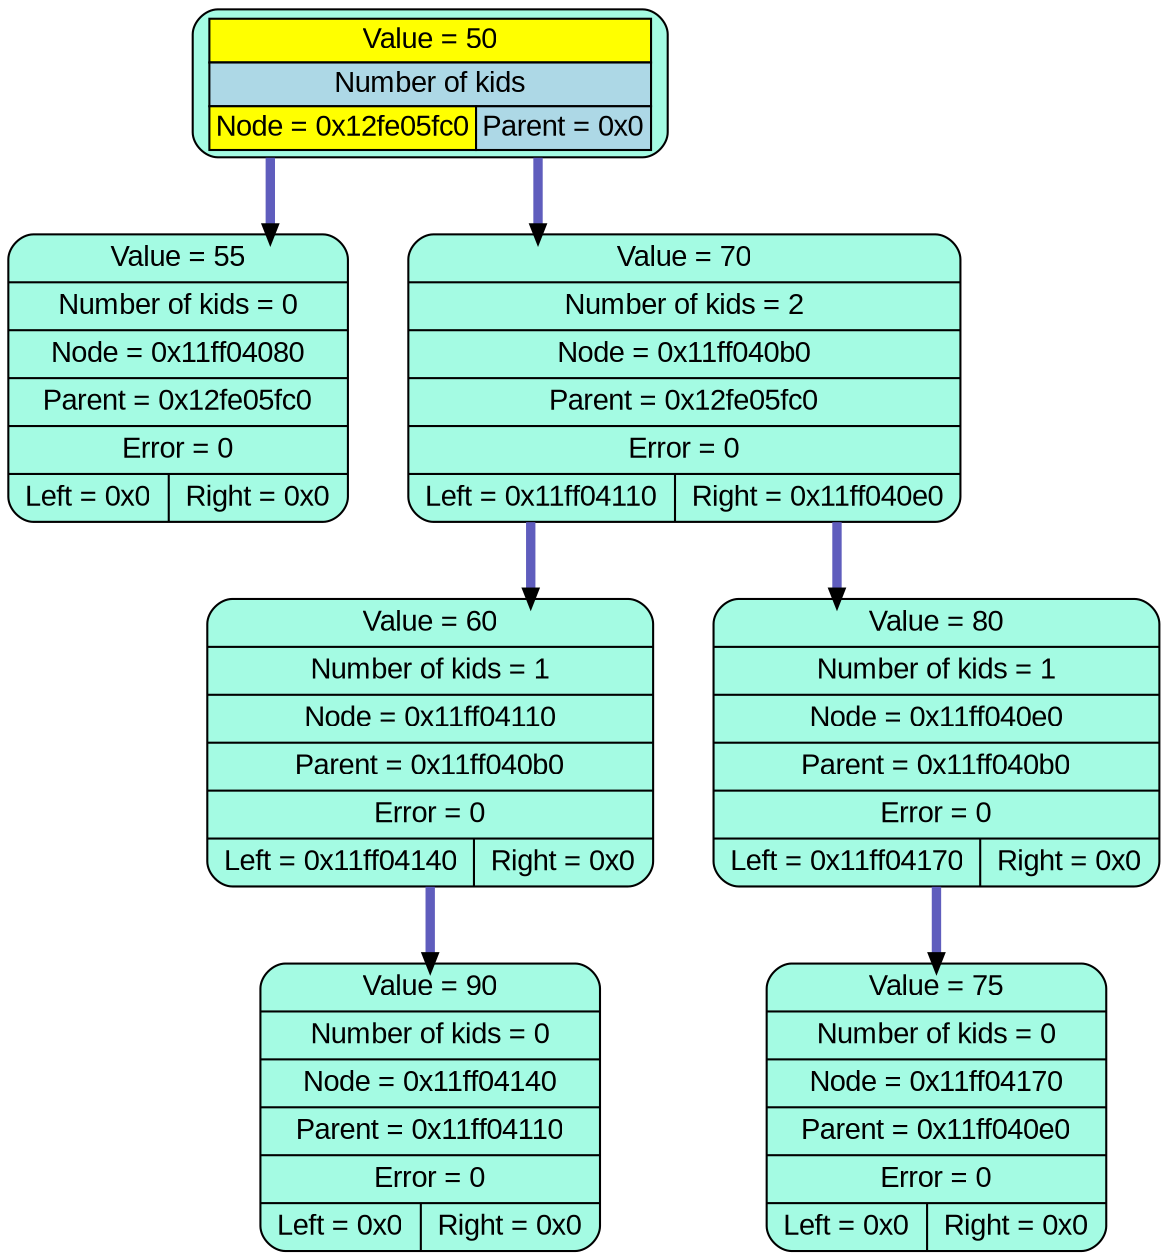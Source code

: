 digraph tree{
splines=ortho;
rankdir=HR;
nodesep=0.4;
node [shape=record, fontname="Arial"];
edge [style=bold, color="#5f5dbd:black;0.001", weight=10, penwidth=4.5, arrowsize=0.3];
P0x12fe05fc0
[style = "filled, rounded", fillcolor="#a4fbe3",
label=<<TABLE BORDER="0" CELLBORDER="1" CELLSPACING="0">
  <TR><TD ROWSPAN="1" COLSPAN="200" BGCOLOR="yellow">Value = 50</TD></TR>
  <TR><TD ROWSPAN="1" COLSPAN="200" BGCOLOR="lightblue">Number of kids</TD></TR>
  <TR>
  <TD ROWSPAN="1" BGCOLOR="yellow">Node = 0x12fe05fc0</TD>
  <TD ROWSPAN="1" COLSPAN="100" BGCOLOR="lightblue">Parent = 0x0</TD>
  </TR>
</TABLE>>
]
P0x11ff04080 [style = "filled, rounded", fillcolor="#a4fbe3",label=" { Value = 55 | Number of kids = 0 | Node = 0x11ff04080 | Parent = 0x12fe05fc0 | Error = 0 | {Left = 0x0 | Right = 0x0}}" ];
P0x11ff040b0 [style = "filled, rounded", fillcolor="#a4fbe3",label=" { Value = 70 | Number of kids = 2 | Node = 0x11ff040b0 | Parent = 0x12fe05fc0 | Error = 0 | {Left = 0x11ff04110 | Right = 0x11ff040e0}}" ];
P0x11ff04110 [style = "filled, rounded", fillcolor="#a4fbe3",label=" { Value = 60 | Number of kids = 1 | Node = 0x11ff04110 | Parent = 0x11ff040b0 | Error = 0 | {Left = 0x11ff04140 | Right = 0x0}}" ];
P0x11ff04140 [style = "filled, rounded", fillcolor="#a4fbe3",label=" { Value = 90 | Number of kids = 0 | Node = 0x11ff04140 | Parent = 0x11ff04110 | Error = 0 | {Left = 0x0 | Right = 0x0}}" ];
P0x11ff04110 -> P0x11ff04140
P0x11ff040e0 [style = "filled, rounded", fillcolor="#a4fbe3",label=" { Value = 80 | Number of kids = 1 | Node = 0x11ff040e0 | Parent = 0x11ff040b0 | Error = 0 | {Left = 0x11ff04170 | Right = 0x0}}" ];
P0x11ff04170 [style = "filled, rounded", fillcolor="#a4fbe3",label=" { Value = 75 | Number of kids = 0 | Node = 0x11ff04170 | Parent = 0x11ff040e0 | Error = 0 | {Left = 0x0 | Right = 0x0}}" ];
P0x11ff040e0 -> P0x11ff04170
P0x11ff040b0 -> P0x11ff04110
P0x11ff040b0 -> P0x11ff040e0
P0x12fe05fc0 -> P0x11ff04080
P0x12fe05fc0 -> P0x11ff040b0
}
